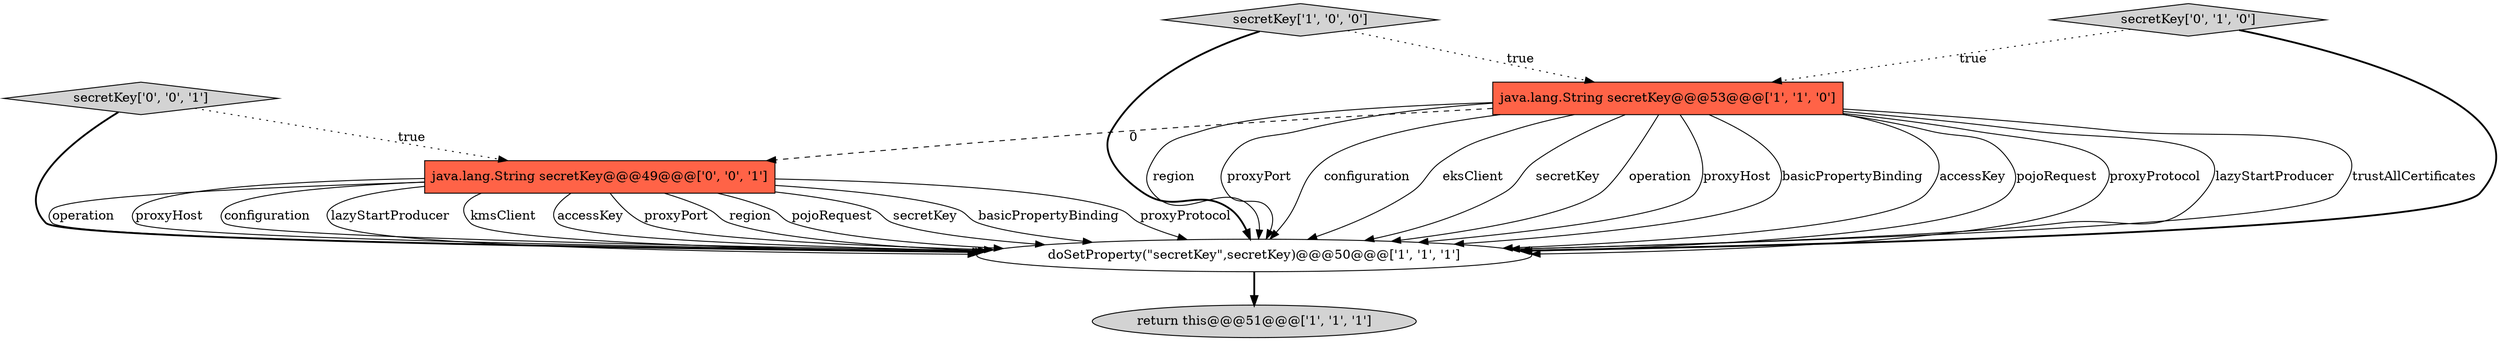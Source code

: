 digraph {
1 [style = filled, label = "doSetProperty(\"secretKey\",secretKey)@@@50@@@['1', '1', '1']", fillcolor = white, shape = ellipse image = "AAA0AAABBB1BBB"];
5 [style = filled, label = "java.lang.String secretKey@@@49@@@['0', '0', '1']", fillcolor = tomato, shape = box image = "AAA0AAABBB3BBB"];
6 [style = filled, label = "secretKey['0', '0', '1']", fillcolor = lightgray, shape = diamond image = "AAA0AAABBB3BBB"];
2 [style = filled, label = "java.lang.String secretKey@@@53@@@['1', '1', '0']", fillcolor = tomato, shape = box image = "AAA0AAABBB1BBB"];
3 [style = filled, label = "return this@@@51@@@['1', '1', '1']", fillcolor = lightgray, shape = ellipse image = "AAA0AAABBB1BBB"];
0 [style = filled, label = "secretKey['1', '0', '0']", fillcolor = lightgray, shape = diamond image = "AAA0AAABBB1BBB"];
4 [style = filled, label = "secretKey['0', '1', '0']", fillcolor = lightgray, shape = diamond image = "AAA0AAABBB2BBB"];
2->1 [style = solid, label="region"];
5->1 [style = solid, label="operation"];
5->1 [style = solid, label="proxyHost"];
2->1 [style = solid, label="proxyPort"];
5->1 [style = solid, label="configuration"];
5->1 [style = solid, label="lazyStartProducer"];
2->1 [style = solid, label="configuration"];
1->3 [style = bold, label=""];
5->1 [style = solid, label="kmsClient"];
2->1 [style = solid, label="eksClient"];
2->1 [style = solid, label="secretKey"];
5->1 [style = solid, label="accessKey"];
2->1 [style = solid, label="operation"];
2->1 [style = solid, label="proxyHost"];
5->1 [style = solid, label="proxyPort"];
5->1 [style = solid, label="region"];
5->1 [style = solid, label="pojoRequest"];
2->1 [style = solid, label="basicPropertyBinding"];
2->1 [style = solid, label="accessKey"];
6->1 [style = bold, label=""];
2->5 [style = dashed, label="0"];
0->1 [style = bold, label=""];
2->1 [style = solid, label="pojoRequest"];
5->1 [style = solid, label="secretKey"];
2->1 [style = solid, label="proxyProtocol"];
4->1 [style = bold, label=""];
2->1 [style = solid, label="lazyStartProducer"];
0->2 [style = dotted, label="true"];
5->1 [style = solid, label="basicPropertyBinding"];
2->1 [style = solid, label="trustAllCertificates"];
4->2 [style = dotted, label="true"];
5->1 [style = solid, label="proxyProtocol"];
6->5 [style = dotted, label="true"];
}
